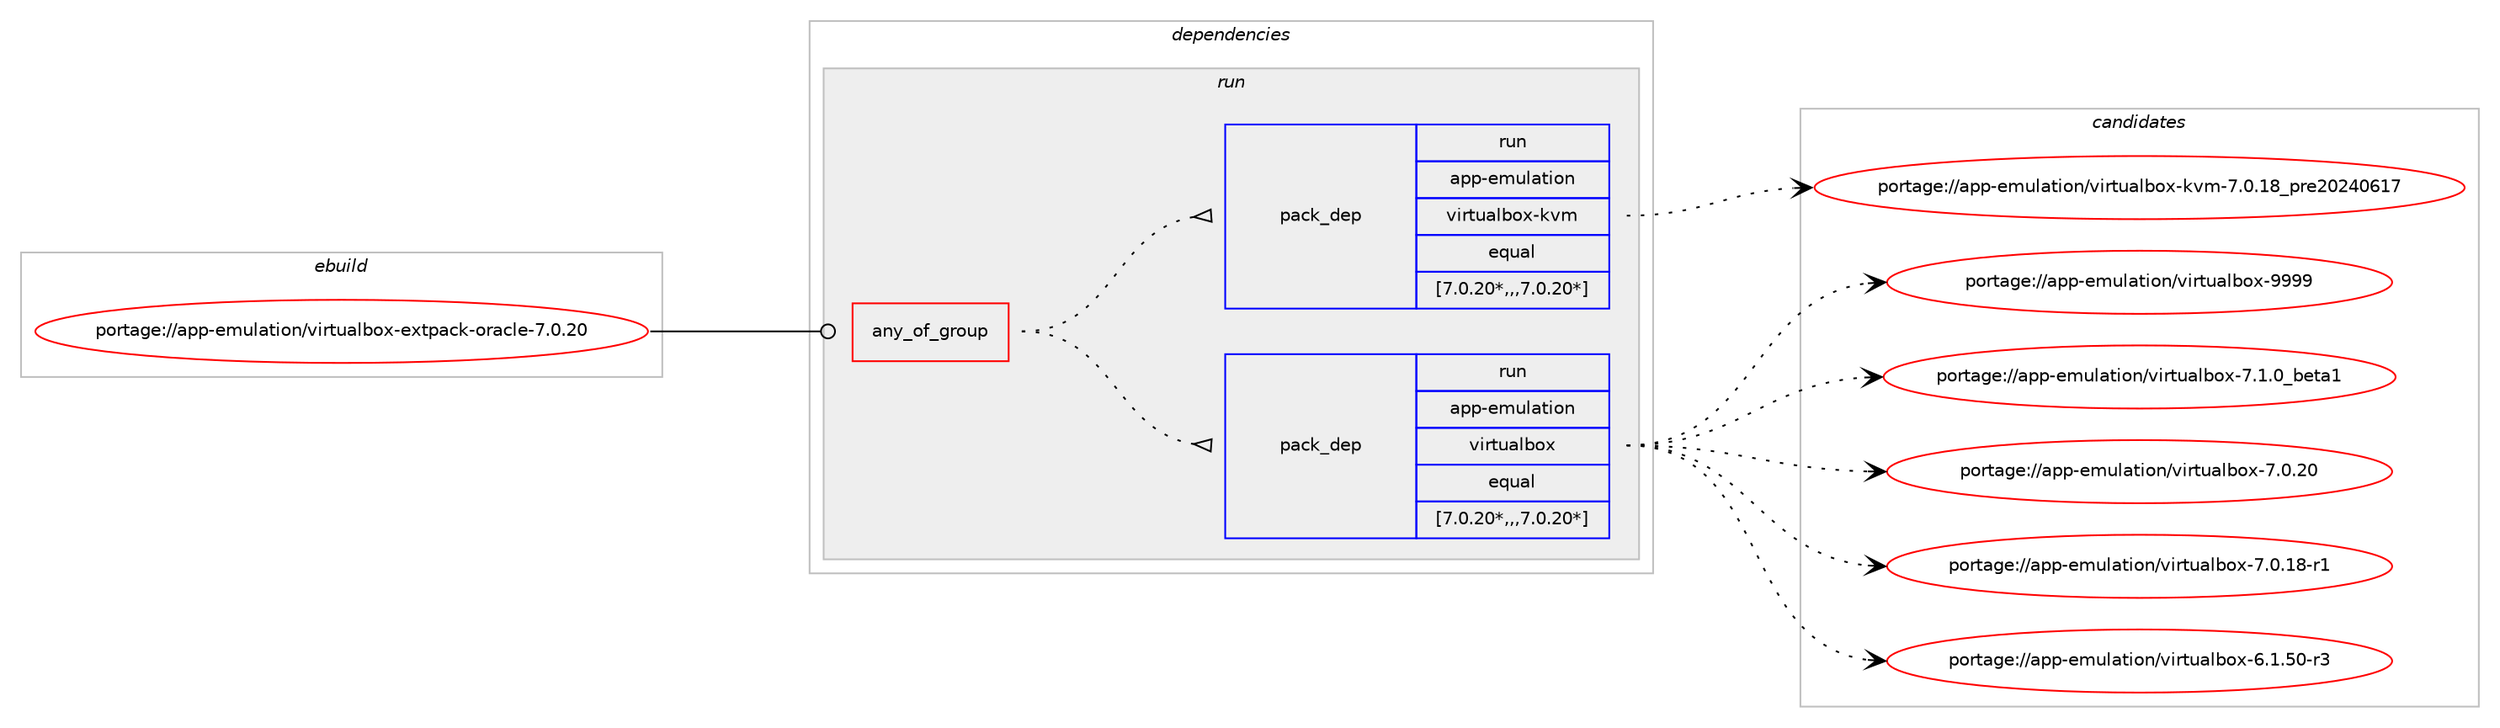 digraph prolog {

# *************
# Graph options
# *************

newrank=true;
concentrate=true;
compound=true;
graph [rankdir=LR,fontname=Helvetica,fontsize=10,ranksep=1.5];#, ranksep=2.5, nodesep=0.2];
edge  [arrowhead=vee];
node  [fontname=Helvetica,fontsize=10];

# **********
# The ebuild
# **********

subgraph cluster_leftcol {
color=gray;
label=<<i>ebuild</i>>;
id [label="portage://app-emulation/virtualbox-extpack-oracle-7.0.20", color=red, width=4, href="../app-emulation/virtualbox-extpack-oracle-7.0.20.svg"];
}

# ****************
# The dependencies
# ****************

subgraph cluster_midcol {
color=gray;
label=<<i>dependencies</i>>;
subgraph cluster_compile {
fillcolor="#eeeeee";
style=filled;
label=<<i>compile</i>>;
}
subgraph cluster_compileandrun {
fillcolor="#eeeeee";
style=filled;
label=<<i>compile and run</i>>;
}
subgraph cluster_run {
fillcolor="#eeeeee";
style=filled;
label=<<i>run</i>>;
subgraph any284 {
dependency32435 [label=<<TABLE BORDER="0" CELLBORDER="1" CELLSPACING="0" CELLPADDING="4"><TR><TD CELLPADDING="10">any_of_group</TD></TR></TABLE>>, shape=none, color=red];subgraph pack22861 {
dependency32436 [label=<<TABLE BORDER="0" CELLBORDER="1" CELLSPACING="0" CELLPADDING="4" WIDTH="220"><TR><TD ROWSPAN="6" CELLPADDING="30">pack_dep</TD></TR><TR><TD WIDTH="110">run</TD></TR><TR><TD>app-emulation</TD></TR><TR><TD>virtualbox</TD></TR><TR><TD>equal</TD></TR><TR><TD>[7.0.20*,,,7.0.20*]</TD></TR></TABLE>>, shape=none, color=blue];
}
dependency32435:e -> dependency32436:w [weight=20,style="dotted",arrowhead="oinv"];
subgraph pack22862 {
dependency32437 [label=<<TABLE BORDER="0" CELLBORDER="1" CELLSPACING="0" CELLPADDING="4" WIDTH="220"><TR><TD ROWSPAN="6" CELLPADDING="30">pack_dep</TD></TR><TR><TD WIDTH="110">run</TD></TR><TR><TD>app-emulation</TD></TR><TR><TD>virtualbox-kvm</TD></TR><TR><TD>equal</TD></TR><TR><TD>[7.0.20*,,,7.0.20*]</TD></TR></TABLE>>, shape=none, color=blue];
}
dependency32435:e -> dependency32437:w [weight=20,style="dotted",arrowhead="oinv"];
}
id:e -> dependency32435:w [weight=20,style="solid",arrowhead="odot"];
}
}

# **************
# The candidates
# **************

subgraph cluster_choices {
rank=same;
color=gray;
label=<<i>candidates</i>>;

subgraph choice22861 {
color=black;
nodesep=1;
choice9711211245101109117108971161051111104711810511411611797108981111204557575757 [label="portage://app-emulation/virtualbox-9999", color=red, width=4,href="../app-emulation/virtualbox-9999.svg"];
choice97112112451011091171089711610511111047118105114116117971089811112045554649464895981011169749 [label="portage://app-emulation/virtualbox-7.1.0_beta1", color=red, width=4,href="../app-emulation/virtualbox-7.1.0_beta1.svg"];
choice97112112451011091171089711610511111047118105114116117971089811112045554648465048 [label="portage://app-emulation/virtualbox-7.0.20", color=red, width=4,href="../app-emulation/virtualbox-7.0.20.svg"];
choice971121124510110911710897116105111110471181051141161179710898111120455546484649564511449 [label="portage://app-emulation/virtualbox-7.0.18-r1", color=red, width=4,href="../app-emulation/virtualbox-7.0.18-r1.svg"];
choice971121124510110911710897116105111110471181051141161179710898111120455446494653484511451 [label="portage://app-emulation/virtualbox-6.1.50-r3", color=red, width=4,href="../app-emulation/virtualbox-6.1.50-r3.svg"];
dependency32436:e -> choice9711211245101109117108971161051111104711810511411611797108981111204557575757:w [style=dotted,weight="100"];
dependency32436:e -> choice97112112451011091171089711610511111047118105114116117971089811112045554649464895981011169749:w [style=dotted,weight="100"];
dependency32436:e -> choice97112112451011091171089711610511111047118105114116117971089811112045554648465048:w [style=dotted,weight="100"];
dependency32436:e -> choice971121124510110911710897116105111110471181051141161179710898111120455546484649564511449:w [style=dotted,weight="100"];
dependency32436:e -> choice971121124510110911710897116105111110471181051141161179710898111120455446494653484511451:w [style=dotted,weight="100"];
}
subgraph choice22862 {
color=black;
nodesep=1;
choice9711211245101109117108971161051111104711810511411611797108981111204510711810945554648464956951121141015048505248544955 [label="portage://app-emulation/virtualbox-kvm-7.0.18_pre20240617", color=red, width=4,href="../app-emulation/virtualbox-kvm-7.0.18_pre20240617.svg"];
dependency32437:e -> choice9711211245101109117108971161051111104711810511411611797108981111204510711810945554648464956951121141015048505248544955:w [style=dotted,weight="100"];
}
}

}
